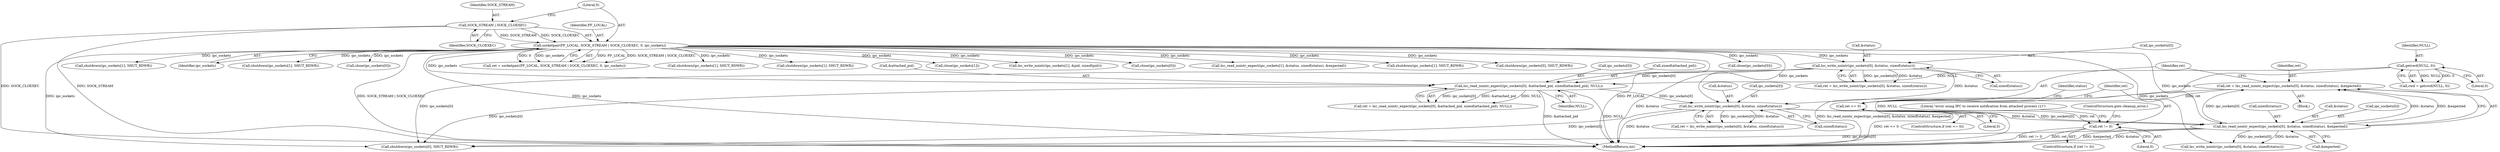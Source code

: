 digraph "0_lxc_5c3fcae78b63ac9dd56e36075903921bd9461f9e_0@API" {
"1000415" [label="(Call,ret = lxc_read_nointr_expect(ipc_sockets[0], &status, sizeof(status), &expected))"];
"1000417" [label="(Call,lxc_read_nointr_expect(ipc_sockets[0], &status, sizeof(status), &expected))"];
"1000396" [label="(Call,lxc_write_nointr(ipc_sockets[0], &status, sizeof(status)))"];
"1000257" [label="(Call,socketpair(PF_LOCAL, SOCK_STREAM | SOCK_CLOEXEC, 0, ipc_sockets))"];
"1000259" [label="(Call,SOCK_STREAM | SOCK_CLOEXEC)"];
"1000345" [label="(Call,lxc_read_nointr_expect(ipc_sockets[0], &attached_pid, sizeof(attached_pid), NULL))"];
"1000327" [label="(Call,lxc_write_nointr(ipc_sockets[0], &status, sizeof(status)))"];
"1000220" [label="(Call,getcwd(NULL, 0))"];
"1000428" [label="(Call,ret <= 0)"];
"1000433" [label="(Call,ret != 0)"];
"1000498" [label="(Call,close(ipc_sockets[0]))"];
"1000349" [label="(Call,&attached_pid)"];
"1000258" [label="(Identifier,PF_LOCAL)"];
"1000423" [label="(Call,sizeof(status))"];
"1000222" [label="(Literal,0)"];
"1000444" [label="(Call,lxc_write_nointr(ipc_sockets[0], &status, sizeof(status)))"];
"1000622" [label="(Call,shutdown(ipc_sockets[1], SHUT_RDWR))"];
"1000263" [label="(Identifier,ipc_sockets)"];
"1000331" [label="(Call,&status)"];
"1000415" [label="(Call,ret = lxc_read_nointr_expect(ipc_sockets[0], &status, sizeof(status), &expected))"];
"1000550" [label="(Call,shutdown(ipc_sockets[1], SHUT_RDWR))"];
"1000421" [label="(Call,&status)"];
"1000400" [label="(Call,&status)"];
"1000438" [label="(ControlStructure,goto cleanup_error;)"];
"1000483" [label="(Call,close(ipc_sockets[0]))"];
"1000658" [label="(MethodReturn,int)"];
"1000255" [label="(Call,ret = socketpair(PF_LOCAL, SOCK_STREAM | SOCK_CLOEXEC, 0, ipc_sockets))"];
"1000572" [label="(Call,shutdown(ipc_sockets[1], SHUT_RDWR))"];
"1000353" [label="(Identifier,NULL)"];
"1000425" [label="(Call,&expected)"];
"1000333" [label="(Call,sizeof(status))"];
"1000416" [label="(Identifier,ret)"];
"1000262" [label="(Literal,0)"];
"1000648" [label="(Call,shutdown(ipc_sockets[1], SHUT_RDWR))"];
"1000346" [label="(Call,ipc_sockets[0])"];
"1000427" [label="(ControlStructure,if (ret <= 0))"];
"1000345" [label="(Call,lxc_read_nointr_expect(ipc_sockets[0], &attached_pid, sizeof(attached_pid), NULL))"];
"1000434" [label="(Identifier,ret)"];
"1000218" [label="(Call,cwd = getcwd(NULL, 0))"];
"1000261" [label="(Identifier,SOCK_CLOEXEC)"];
"1000343" [label="(Call,ret = lxc_read_nointr_expect(ipc_sockets[0], &attached_pid, sizeof(attached_pid), NULL))"];
"1000221" [label="(Identifier,NULL)"];
"1000478" [label="(Call,shutdown(ipc_sockets[0], SHUT_RDWR))"];
"1000327" [label="(Call,lxc_write_nointr(ipc_sockets[0], &status, sizeof(status)))"];
"1000397" [label="(Call,ipc_sockets[0])"];
"1000257" [label="(Call,socketpair(PF_LOCAL, SOCK_STREAM | SOCK_CLOEXEC, 0, ipc_sockets))"];
"1000302" [label="(Call,close(ipc_sockets[1]))"];
"1000632" [label="(Call,lxc_write_nointr(ipc_sockets[1], &pid, sizeof(pid)))"];
"1000465" [label="(Call,close(ipc_sockets[0]))"];
"1000432" [label="(ControlStructure,if (ret != 0))"];
"1000418" [label="(Call,ipc_sockets[0])"];
"1000440" [label="(Identifier,status)"];
"1000328" [label="(Call,ipc_sockets[0])"];
"1000511" [label="(Call,lxc_read_nointr_expect(ipc_sockets[1], &status, sizeof(status), &expected))"];
"1000429" [label="(Identifier,ret)"];
"1000528" [label="(Call,shutdown(ipc_sockets[1], SHUT_RDWR))"];
"1000396" [label="(Call,lxc_write_nointr(ipc_sockets[0], &status, sizeof(status)))"];
"1000435" [label="(Literal,0)"];
"1000460" [label="(Call,shutdown(ipc_sockets[0], SHUT_RDWR))"];
"1000259" [label="(Call,SOCK_STREAM | SOCK_CLOEXEC)"];
"1000428" [label="(Call,ret <= 0)"];
"1000325" [label="(Call,ret = lxc_write_nointr(ipc_sockets[0], &status, sizeof(status)))"];
"1000417" [label="(Call,lxc_read_nointr_expect(ipc_sockets[0], &status, sizeof(status), &expected))"];
"1000394" [label="(Call,ret = lxc_write_nointr(ipc_sockets[0], &status, sizeof(status)))"];
"1000430" [label="(Literal,0)"];
"1000437" [label="(Literal,\"error using IPC to receive notification from attached process (1)\")"];
"1000297" [label="(Block,)"];
"1000220" [label="(Call,getcwd(NULL, 0))"];
"1000433" [label="(Call,ret != 0)"];
"1000260" [label="(Identifier,SOCK_STREAM)"];
"1000402" [label="(Call,sizeof(status))"];
"1000351" [label="(Call,sizeof(attached_pid))"];
"1000415" -> "1000297"  [label="AST: "];
"1000415" -> "1000417"  [label="CFG: "];
"1000416" -> "1000415"  [label="AST: "];
"1000417" -> "1000415"  [label="AST: "];
"1000429" -> "1000415"  [label="CFG: "];
"1000415" -> "1000658"  [label="DDG: lxc_read_nointr_expect(ipc_sockets[0], &status, sizeof(status), &expected)"];
"1000417" -> "1000415"  [label="DDG: ipc_sockets[0]"];
"1000417" -> "1000415"  [label="DDG: &status"];
"1000417" -> "1000415"  [label="DDG: &expected"];
"1000415" -> "1000428"  [label="DDG: ret"];
"1000417" -> "1000425"  [label="CFG: "];
"1000418" -> "1000417"  [label="AST: "];
"1000421" -> "1000417"  [label="AST: "];
"1000423" -> "1000417"  [label="AST: "];
"1000425" -> "1000417"  [label="AST: "];
"1000417" -> "1000658"  [label="DDG: &expected"];
"1000417" -> "1000658"  [label="DDG: &status"];
"1000396" -> "1000417"  [label="DDG: ipc_sockets[0]"];
"1000396" -> "1000417"  [label="DDG: &status"];
"1000257" -> "1000417"  [label="DDG: ipc_sockets"];
"1000417" -> "1000444"  [label="DDG: ipc_sockets[0]"];
"1000417" -> "1000444"  [label="DDG: &status"];
"1000417" -> "1000478"  [label="DDG: ipc_sockets[0]"];
"1000396" -> "1000394"  [label="AST: "];
"1000396" -> "1000402"  [label="CFG: "];
"1000397" -> "1000396"  [label="AST: "];
"1000400" -> "1000396"  [label="AST: "];
"1000402" -> "1000396"  [label="AST: "];
"1000394" -> "1000396"  [label="CFG: "];
"1000396" -> "1000658"  [label="DDG: &status"];
"1000396" -> "1000394"  [label="DDG: ipc_sockets[0]"];
"1000396" -> "1000394"  [label="DDG: &status"];
"1000257" -> "1000396"  [label="DDG: ipc_sockets"];
"1000345" -> "1000396"  [label="DDG: ipc_sockets[0]"];
"1000327" -> "1000396"  [label="DDG: &status"];
"1000396" -> "1000478"  [label="DDG: ipc_sockets[0]"];
"1000257" -> "1000255"  [label="AST: "];
"1000257" -> "1000263"  [label="CFG: "];
"1000258" -> "1000257"  [label="AST: "];
"1000259" -> "1000257"  [label="AST: "];
"1000262" -> "1000257"  [label="AST: "];
"1000263" -> "1000257"  [label="AST: "];
"1000255" -> "1000257"  [label="CFG: "];
"1000257" -> "1000658"  [label="DDG: SOCK_STREAM | SOCK_CLOEXEC"];
"1000257" -> "1000658"  [label="DDG: ipc_sockets"];
"1000257" -> "1000658"  [label="DDG: PF_LOCAL"];
"1000257" -> "1000255"  [label="DDG: PF_LOCAL"];
"1000257" -> "1000255"  [label="DDG: SOCK_STREAM | SOCK_CLOEXEC"];
"1000257" -> "1000255"  [label="DDG: 0"];
"1000257" -> "1000255"  [label="DDG: ipc_sockets"];
"1000259" -> "1000257"  [label="DDG: SOCK_STREAM"];
"1000259" -> "1000257"  [label="DDG: SOCK_CLOEXEC"];
"1000257" -> "1000302"  [label="DDG: ipc_sockets"];
"1000257" -> "1000327"  [label="DDG: ipc_sockets"];
"1000257" -> "1000345"  [label="DDG: ipc_sockets"];
"1000257" -> "1000444"  [label="DDG: ipc_sockets"];
"1000257" -> "1000460"  [label="DDG: ipc_sockets"];
"1000257" -> "1000465"  [label="DDG: ipc_sockets"];
"1000257" -> "1000478"  [label="DDG: ipc_sockets"];
"1000257" -> "1000483"  [label="DDG: ipc_sockets"];
"1000257" -> "1000498"  [label="DDG: ipc_sockets"];
"1000257" -> "1000511"  [label="DDG: ipc_sockets"];
"1000257" -> "1000528"  [label="DDG: ipc_sockets"];
"1000257" -> "1000550"  [label="DDG: ipc_sockets"];
"1000257" -> "1000572"  [label="DDG: ipc_sockets"];
"1000257" -> "1000622"  [label="DDG: ipc_sockets"];
"1000257" -> "1000632"  [label="DDG: ipc_sockets"];
"1000257" -> "1000648"  [label="DDG: ipc_sockets"];
"1000259" -> "1000261"  [label="CFG: "];
"1000260" -> "1000259"  [label="AST: "];
"1000261" -> "1000259"  [label="AST: "];
"1000262" -> "1000259"  [label="CFG: "];
"1000259" -> "1000658"  [label="DDG: SOCK_STREAM"];
"1000259" -> "1000658"  [label="DDG: SOCK_CLOEXEC"];
"1000345" -> "1000343"  [label="AST: "];
"1000345" -> "1000353"  [label="CFG: "];
"1000346" -> "1000345"  [label="AST: "];
"1000349" -> "1000345"  [label="AST: "];
"1000351" -> "1000345"  [label="AST: "];
"1000353" -> "1000345"  [label="AST: "];
"1000343" -> "1000345"  [label="CFG: "];
"1000345" -> "1000658"  [label="DDG: &attached_pid"];
"1000345" -> "1000658"  [label="DDG: NULL"];
"1000345" -> "1000343"  [label="DDG: ipc_sockets[0]"];
"1000345" -> "1000343"  [label="DDG: &attached_pid"];
"1000345" -> "1000343"  [label="DDG: NULL"];
"1000327" -> "1000345"  [label="DDG: ipc_sockets[0]"];
"1000220" -> "1000345"  [label="DDG: NULL"];
"1000345" -> "1000478"  [label="DDG: ipc_sockets[0]"];
"1000327" -> "1000325"  [label="AST: "];
"1000327" -> "1000333"  [label="CFG: "];
"1000328" -> "1000327"  [label="AST: "];
"1000331" -> "1000327"  [label="AST: "];
"1000333" -> "1000327"  [label="AST: "];
"1000325" -> "1000327"  [label="CFG: "];
"1000327" -> "1000658"  [label="DDG: &status"];
"1000327" -> "1000325"  [label="DDG: ipc_sockets[0]"];
"1000327" -> "1000325"  [label="DDG: &status"];
"1000327" -> "1000478"  [label="DDG: ipc_sockets[0]"];
"1000220" -> "1000218"  [label="AST: "];
"1000220" -> "1000222"  [label="CFG: "];
"1000221" -> "1000220"  [label="AST: "];
"1000222" -> "1000220"  [label="AST: "];
"1000218" -> "1000220"  [label="CFG: "];
"1000220" -> "1000658"  [label="DDG: NULL"];
"1000220" -> "1000218"  [label="DDG: NULL"];
"1000220" -> "1000218"  [label="DDG: 0"];
"1000428" -> "1000427"  [label="AST: "];
"1000428" -> "1000430"  [label="CFG: "];
"1000429" -> "1000428"  [label="AST: "];
"1000430" -> "1000428"  [label="AST: "];
"1000434" -> "1000428"  [label="CFG: "];
"1000440" -> "1000428"  [label="CFG: "];
"1000428" -> "1000658"  [label="DDG: ret <= 0"];
"1000428" -> "1000433"  [label="DDG: ret"];
"1000433" -> "1000432"  [label="AST: "];
"1000433" -> "1000435"  [label="CFG: "];
"1000434" -> "1000433"  [label="AST: "];
"1000435" -> "1000433"  [label="AST: "];
"1000437" -> "1000433"  [label="CFG: "];
"1000438" -> "1000433"  [label="CFG: "];
"1000433" -> "1000658"  [label="DDG: ret"];
"1000433" -> "1000658"  [label="DDG: ret != 0"];
}
